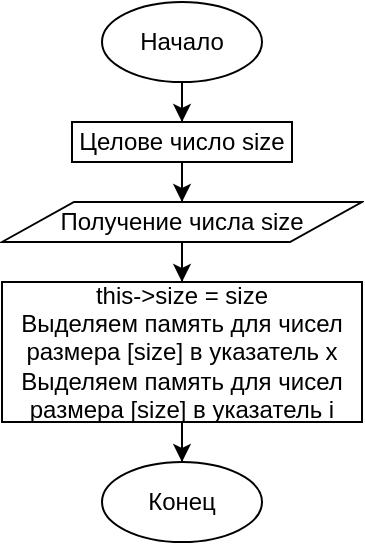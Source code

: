 <mxfile version="13.1.14" type="device"><diagram id="Hsi1N0cberL_-BoPGEi5" name="Page-1"><mxGraphModel dx="927" dy="409" grid="1" gridSize="10" guides="1" tooltips="1" connect="1" arrows="1" fold="1" page="1" pageScale="1" pageWidth="850" pageHeight="1100" math="0" shadow="0"><root><mxCell id="0"/><mxCell id="1" parent="0"/><mxCell id="-UejWE-9VvF5JWy_LUue-6" style="edgeStyle=orthogonalEdgeStyle;rounded=0;orthogonalLoop=1;jettySize=auto;html=1;entryX=0.5;entryY=0;entryDx=0;entryDy=0;" edge="1" parent="1" source="-UejWE-9VvF5JWy_LUue-2" target="-UejWE-9VvF5JWy_LUue-3"><mxGeometry relative="1" as="geometry"/></mxCell><mxCell id="-UejWE-9VvF5JWy_LUue-2" value="Начало" style="ellipse;whiteSpace=wrap;html=1;" vertex="1" parent="1"><mxGeometry x="240" y="80" width="80" height="40" as="geometry"/></mxCell><mxCell id="-UejWE-9VvF5JWy_LUue-8" style="edgeStyle=orthogonalEdgeStyle;rounded=0;orthogonalLoop=1;jettySize=auto;html=1;entryX=0.5;entryY=0;entryDx=0;entryDy=0;" edge="1" parent="1" source="-UejWE-9VvF5JWy_LUue-3" target="-UejWE-9VvF5JWy_LUue-7"><mxGeometry relative="1" as="geometry"/></mxCell><mxCell id="-UejWE-9VvF5JWy_LUue-3" value="Целове число&amp;nbsp;size" style="rounded=0;whiteSpace=wrap;html=1;" vertex="1" parent="1"><mxGeometry x="225" y="140" width="110" height="20" as="geometry"/></mxCell><mxCell id="-UejWE-9VvF5JWy_LUue-10" style="edgeStyle=orthogonalEdgeStyle;rounded=0;orthogonalLoop=1;jettySize=auto;html=1;entryX=0.5;entryY=0;entryDx=0;entryDy=0;" edge="1" parent="1" source="-UejWE-9VvF5JWy_LUue-7" target="-UejWE-9VvF5JWy_LUue-9"><mxGeometry relative="1" as="geometry"/></mxCell><mxCell id="-UejWE-9VvF5JWy_LUue-7" value="Получение числа size" style="shape=parallelogram;perimeter=parallelogramPerimeter;whiteSpace=wrap;html=1;" vertex="1" parent="1"><mxGeometry x="190" y="180" width="180" height="20" as="geometry"/></mxCell><mxCell id="-UejWE-9VvF5JWy_LUue-12" style="edgeStyle=orthogonalEdgeStyle;rounded=0;orthogonalLoop=1;jettySize=auto;html=1;" edge="1" parent="1" source="-UejWE-9VvF5JWy_LUue-9" target="-UejWE-9VvF5JWy_LUue-11"><mxGeometry relative="1" as="geometry"/></mxCell><mxCell id="-UejWE-9VvF5JWy_LUue-9" value="this-&amp;gt;size = size&lt;br&gt;Выделяем память для чисел размера [size] в указатель x&lt;br&gt;Выделяем память для чисел размера [size] в указатель i" style="rounded=0;whiteSpace=wrap;html=1;" vertex="1" parent="1"><mxGeometry x="190" y="220" width="180" height="70" as="geometry"/></mxCell><mxCell id="-UejWE-9VvF5JWy_LUue-11" value="Конец" style="ellipse;whiteSpace=wrap;html=1;" vertex="1" parent="1"><mxGeometry x="240" y="310" width="80" height="40" as="geometry"/></mxCell></root></mxGraphModel></diagram></mxfile>